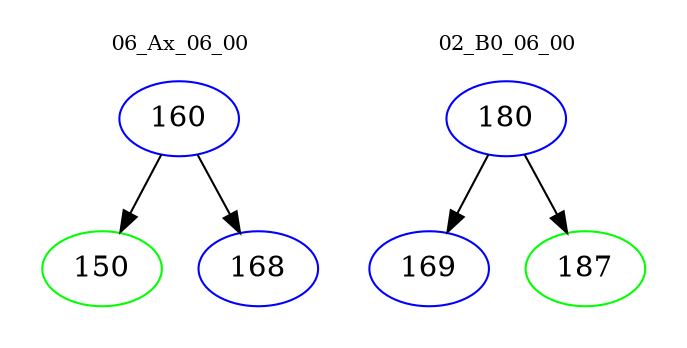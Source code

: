 digraph{
subgraph cluster_0 {
color = white
label = "06_Ax_06_00";
fontsize=10;
T0_160 [label="160", color="blue"]
T0_160 -> T0_150 [color="black"]
T0_150 [label="150", color="green"]
T0_160 -> T0_168 [color="black"]
T0_168 [label="168", color="blue"]
}
subgraph cluster_1 {
color = white
label = "02_B0_06_00";
fontsize=10;
T1_180 [label="180", color="blue"]
T1_180 -> T1_169 [color="black"]
T1_169 [label="169", color="blue"]
T1_180 -> T1_187 [color="black"]
T1_187 [label="187", color="green"]
}
}
